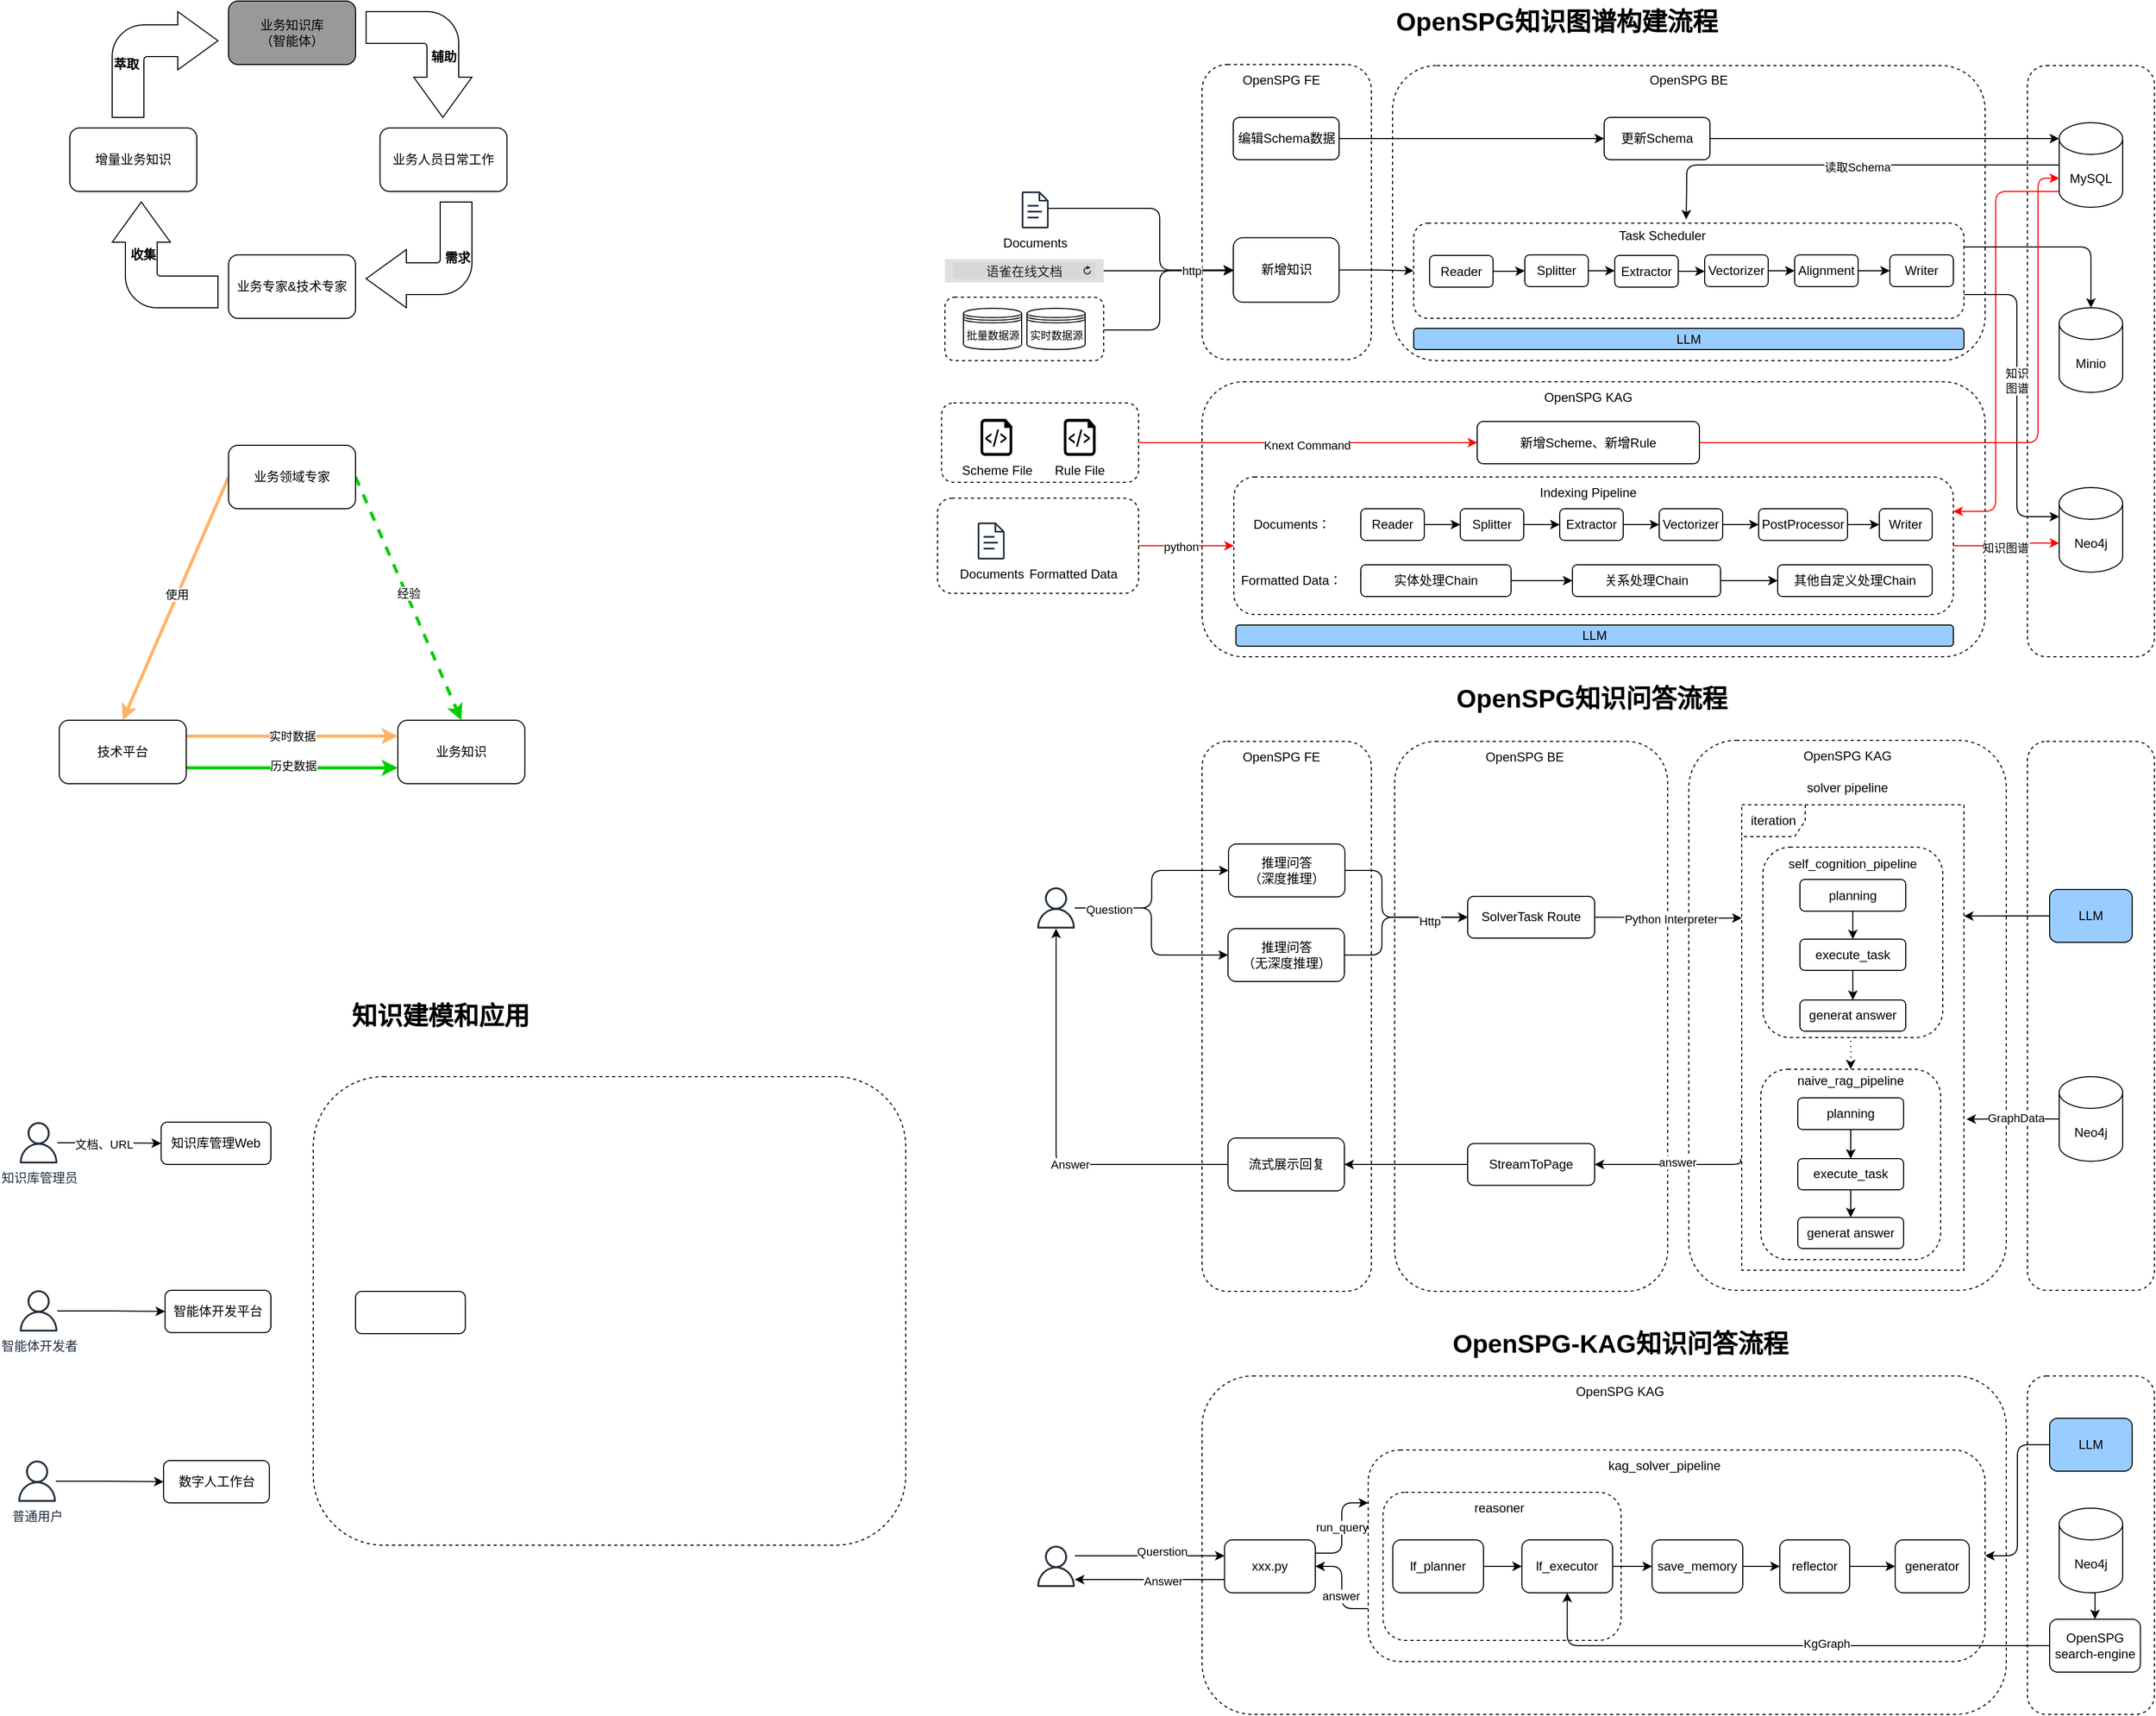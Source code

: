<mxfile version="26.2.15">
  <diagram name="第 1 页" id="yYkdZg6wuNuUhG_Zvvtf">
    <mxGraphModel dx="1426" dy="743" grid="1" gridSize="10" guides="1" tooltips="1" connect="1" arrows="1" fold="1" page="1" pageScale="1" pageWidth="3300" pageHeight="4681" math="0" shadow="0">
      <root>
        <mxCell id="0" />
        <mxCell id="1" parent="0" />
        <mxCell id="EqnmrQHS3Cuvg51kW6q9-6" value="" style="rounded=1;whiteSpace=wrap;html=1;dashed=1;" vertex="1" parent="1">
          <mxGeometry x="1980" y="760" width="120" height="519" as="geometry" />
        </mxCell>
        <mxCell id="EqnmrQHS3Cuvg51kW6q9-10" value="" style="rounded=1;whiteSpace=wrap;html=1;dashed=1;" vertex="1" parent="1">
          <mxGeometry x="1660" y="759" width="300" height="520" as="geometry" />
        </mxCell>
        <mxCell id="EqnmrQHS3Cuvg51kW6q9-62" style="edgeStyle=orthogonalEdgeStyle;rounded=0;orthogonalLoop=1;jettySize=auto;html=1;exitX=0.5;exitY=1;exitDx=0;exitDy=0;entryX=0.5;entryY=0;entryDx=0;entryDy=0;dashed=1;dashPattern=1 4;" edge="1" parent="1" source="EqnmrQHS3Cuvg51kW6q9-46" target="EqnmrQHS3Cuvg51kW6q9-55">
          <mxGeometry relative="1" as="geometry" />
        </mxCell>
        <mxCell id="EqnmrQHS3Cuvg51kW6q9-46" value="" style="rounded=1;whiteSpace=wrap;html=1;dashed=1;" vertex="1" parent="1">
          <mxGeometry x="1730" y="860" width="170" height="180" as="geometry" />
        </mxCell>
        <mxCell id="W9ZRotF47JclheKv-bLR-13" value="" style="rounded=1;whiteSpace=wrap;html=1;dashed=1;" parent="1" vertex="1">
          <mxGeometry x="1200" y="420" width="740" height="260" as="geometry" />
        </mxCell>
        <mxCell id="W9ZRotF47JclheKv-bLR-110" style="edgeStyle=orthogonalEdgeStyle;rounded=0;orthogonalLoop=1;jettySize=auto;html=1;exitX=1;exitY=0.5;exitDx=0;exitDy=0;entryX=0;entryY=0.5;entryDx=0;entryDy=0;strokeColor=#FF0000;" parent="1" source="W9ZRotF47JclheKv-bLR-104" target="W9ZRotF47JclheKv-bLR-106" edge="1">
          <mxGeometry relative="1" as="geometry" />
        </mxCell>
        <mxCell id="W9ZRotF47JclheKv-bLR-111" value="Knext Command" style="edgeLabel;html=1;align=center;verticalAlign=middle;resizable=0;points=[];" parent="W9ZRotF47JclheKv-bLR-110" vertex="1" connectable="0">
          <mxGeometry x="-0.006" y="-1" relative="1" as="geometry">
            <mxPoint y="1" as="offset" />
          </mxGeometry>
        </mxCell>
        <mxCell id="W9ZRotF47JclheKv-bLR-104" value="" style="rounded=1;whiteSpace=wrap;html=1;dashed=1;" parent="1" vertex="1">
          <mxGeometry x="953.79" y="440" width="186.21" height="75" as="geometry" />
        </mxCell>
        <mxCell id="W9ZRotF47JclheKv-bLR-133" style="edgeStyle=orthogonalEdgeStyle;rounded=0;orthogonalLoop=1;jettySize=auto;html=1;exitX=1;exitY=0.5;exitDx=0;exitDy=0;entryX=0;entryY=0.5;entryDx=0;entryDy=0;strokeColor=#FF0000;" parent="1" source="W9ZRotF47JclheKv-bLR-103" target="W9ZRotF47JclheKv-bLR-85" edge="1">
          <mxGeometry relative="1" as="geometry" />
        </mxCell>
        <mxCell id="W9ZRotF47JclheKv-bLR-141" value="python" style="edgeLabel;html=1;align=center;verticalAlign=middle;resizable=0;points=[];" parent="W9ZRotF47JclheKv-bLR-133" vertex="1" connectable="0">
          <mxGeometry x="-0.111" y="-1" relative="1" as="geometry">
            <mxPoint as="offset" />
          </mxGeometry>
        </mxCell>
        <mxCell id="W9ZRotF47JclheKv-bLR-103" value="" style="rounded=1;whiteSpace=wrap;html=1;dashed=1;" parent="1" vertex="1">
          <mxGeometry x="950" y="530" width="190" height="90" as="geometry" />
        </mxCell>
        <mxCell id="W9ZRotF47JclheKv-bLR-11" value="" style="rounded=1;whiteSpace=wrap;html=1;dashed=1;" parent="1" vertex="1">
          <mxGeometry x="1200" y="120" width="160" height="279" as="geometry" />
        </mxCell>
        <mxCell id="W9ZRotF47JclheKv-bLR-55" style="edgeStyle=orthogonalEdgeStyle;rounded=1;orthogonalLoop=1;jettySize=auto;html=1;curved=0;" parent="1" source="W9ZRotF47JclheKv-bLR-54" target="W9ZRotF47JclheKv-bLR-46" edge="1">
          <mxGeometry relative="1" as="geometry">
            <Array as="points">
              <mxPoint x="1160" y="371" />
              <mxPoint x="1160" y="315" />
            </Array>
          </mxGeometry>
        </mxCell>
        <mxCell id="W9ZRotF47JclheKv-bLR-54" value="" style="rounded=1;whiteSpace=wrap;html=1;dashed=1;" parent="1" vertex="1">
          <mxGeometry x="957" y="340" width="150" height="60" as="geometry" />
        </mxCell>
        <mxCell id="W9ZRotF47JclheKv-bLR-38" value="" style="rounded=1;whiteSpace=wrap;html=1;dashed=1;" parent="1" vertex="1">
          <mxGeometry x="1980" y="121" width="120" height="559" as="geometry" />
        </mxCell>
        <mxCell id="W9ZRotF47JclheKv-bLR-8" value="" style="rounded=1;whiteSpace=wrap;html=1;dashed=1;" parent="1" vertex="1">
          <mxGeometry x="1380" y="121" width="560" height="279" as="geometry" />
        </mxCell>
        <mxCell id="sVAgTZllFxHXXEI3geGE-21" value="" style="html=1;shadow=0;dashed=0;align=center;verticalAlign=middle;shape=mxgraph.arrows2.bendArrow;dy=15;dx=38;notch=0;arrowHead=55;rounded=1;rotation=-180;" parent="1" vertex="1">
          <mxGeometry x="410" y="250" width="100" height="100" as="geometry" />
        </mxCell>
        <mxCell id="sVAgTZllFxHXXEI3geGE-20" value="" style="html=1;shadow=0;dashed=0;align=center;verticalAlign=middle;shape=mxgraph.arrows2.bendArrow;dy=15;dx=38;notch=0;arrowHead=55;rounded=1;rotation=90;" parent="1" vertex="1">
          <mxGeometry x="410" y="70" width="100" height="100" as="geometry" />
        </mxCell>
        <mxCell id="-YbURKZivewxaCFzF05h-7" style="rounded=0;orthogonalLoop=1;jettySize=auto;html=1;exitX=1;exitY=0.5;exitDx=0;exitDy=0;entryX=0.5;entryY=0;entryDx=0;entryDy=0;strokeColor=#00CC00;strokeWidth=3;dashed=1;" parent="1" source="-YbURKZivewxaCFzF05h-1" target="-YbURKZivewxaCFzF05h-2" edge="1">
          <mxGeometry relative="1" as="geometry" />
        </mxCell>
        <mxCell id="-YbURKZivewxaCFzF05h-8" value="经验" style="edgeLabel;html=1;align=center;verticalAlign=middle;resizable=0;points=[];" parent="-YbURKZivewxaCFzF05h-7" vertex="1" connectable="0">
          <mxGeometry x="-0.038" y="2" relative="1" as="geometry">
            <mxPoint as="offset" />
          </mxGeometry>
        </mxCell>
        <mxCell id="-YbURKZivewxaCFzF05h-15" style="rounded=0;orthogonalLoop=1;jettySize=auto;html=1;exitX=0;exitY=0.5;exitDx=0;exitDy=0;entryX=0.5;entryY=0;entryDx=0;entryDy=0;strokeColor=#FFB366;strokeWidth=3;" parent="1" source="-YbURKZivewxaCFzF05h-1" target="-YbURKZivewxaCFzF05h-3" edge="1">
          <mxGeometry relative="1" as="geometry" />
        </mxCell>
        <mxCell id="-YbURKZivewxaCFzF05h-16" value="使用" style="edgeLabel;html=1;align=center;verticalAlign=middle;resizable=0;points=[];" parent="-YbURKZivewxaCFzF05h-15" vertex="1" connectable="0">
          <mxGeometry x="-0.032" y="-1" relative="1" as="geometry">
            <mxPoint as="offset" />
          </mxGeometry>
        </mxCell>
        <mxCell id="-YbURKZivewxaCFzF05h-1" value="业务领域专家" style="rounded=1;whiteSpace=wrap;html=1;" parent="1" vertex="1">
          <mxGeometry x="280" y="480" width="120" height="60" as="geometry" />
        </mxCell>
        <mxCell id="-YbURKZivewxaCFzF05h-2" value="业务知识" style="rounded=1;whiteSpace=wrap;html=1;" parent="1" vertex="1">
          <mxGeometry x="440" y="740" width="120" height="60" as="geometry" />
        </mxCell>
        <mxCell id="-YbURKZivewxaCFzF05h-5" style="edgeStyle=orthogonalEdgeStyle;rounded=0;orthogonalLoop=1;jettySize=auto;html=1;exitX=1;exitY=0.75;exitDx=0;exitDy=0;strokeColor=#00CC00;strokeWidth=3;entryX=0;entryY=0.75;entryDx=0;entryDy=0;" parent="1" source="-YbURKZivewxaCFzF05h-3" target="-YbURKZivewxaCFzF05h-2" edge="1">
          <mxGeometry relative="1" as="geometry" />
        </mxCell>
        <mxCell id="-YbURKZivewxaCFzF05h-6" value="历史数据" style="edgeLabel;html=1;align=center;verticalAlign=middle;resizable=0;points=[];" parent="-YbURKZivewxaCFzF05h-5" vertex="1" connectable="0">
          <mxGeometry x="0.003" y="2" relative="1" as="geometry">
            <mxPoint as="offset" />
          </mxGeometry>
        </mxCell>
        <mxCell id="-YbURKZivewxaCFzF05h-13" style="edgeStyle=orthogonalEdgeStyle;rounded=0;orthogonalLoop=1;jettySize=auto;html=1;exitX=1;exitY=0.25;exitDx=0;exitDy=0;entryX=0;entryY=0.25;entryDx=0;entryDy=0;strokeColor=#FFB366;strokeWidth=3;" parent="1" source="-YbURKZivewxaCFzF05h-3" target="-YbURKZivewxaCFzF05h-2" edge="1">
          <mxGeometry relative="1" as="geometry" />
        </mxCell>
        <mxCell id="-YbURKZivewxaCFzF05h-14" value="实时数据" style="edgeLabel;html=1;align=center;verticalAlign=middle;resizable=0;points=[];" parent="-YbURKZivewxaCFzF05h-13" vertex="1" connectable="0">
          <mxGeometry x="-0.004" relative="1" as="geometry">
            <mxPoint as="offset" />
          </mxGeometry>
        </mxCell>
        <mxCell id="-YbURKZivewxaCFzF05h-3" value="技术平台" style="rounded=1;whiteSpace=wrap;html=1;" parent="1" vertex="1">
          <mxGeometry x="120" y="740" width="120" height="60" as="geometry" />
        </mxCell>
        <mxCell id="sVAgTZllFxHXXEI3geGE-1" value="业务知识库&lt;div&gt;（智能体）&lt;/div&gt;" style="rounded=1;whiteSpace=wrap;html=1;fillColor=#999999;" parent="1" vertex="1">
          <mxGeometry x="280" y="60" width="120" height="60" as="geometry" />
        </mxCell>
        <mxCell id="sVAgTZllFxHXXEI3geGE-2" value="业务人员日常工作" style="rounded=1;whiteSpace=wrap;html=1;" parent="1" vertex="1">
          <mxGeometry x="423.13" y="180" width="120" height="60" as="geometry" />
        </mxCell>
        <mxCell id="sVAgTZllFxHXXEI3geGE-6" value="辅助" style="text;align=center;fontStyle=1;verticalAlign=middle;spacingLeft=3;spacingRight=3;strokeColor=none;rotatable=0;points=[[0,0.5],[1,0.5]];portConstraint=eastwest;html=1;" parent="1" vertex="1">
          <mxGeometry x="450" y="100" width="66.25" height="26" as="geometry" />
        </mxCell>
        <mxCell id="sVAgTZllFxHXXEI3geGE-7" value="业务专家&amp;amp;技术专家" style="rounded=1;whiteSpace=wrap;html=1;" parent="1" vertex="1">
          <mxGeometry x="280" y="300" width="120" height="60" as="geometry" />
        </mxCell>
        <mxCell id="sVAgTZllFxHXXEI3geGE-17" value="需求" style="text;align=center;fontStyle=1;verticalAlign=middle;spacingLeft=3;spacingRight=3;strokeColor=none;rotatable=0;points=[[0,0.5],[1,0.5]];portConstraint=eastwest;html=1;" parent="1" vertex="1">
          <mxGeometry x="461.87" y="290" width="68.13" height="26" as="geometry" />
        </mxCell>
        <mxCell id="sVAgTZllFxHXXEI3geGE-18" value="增量业务知识" style="rounded=1;whiteSpace=wrap;html=1;" parent="1" vertex="1">
          <mxGeometry x="130" y="180" width="120" height="60" as="geometry" />
        </mxCell>
        <mxCell id="sVAgTZllFxHXXEI3geGE-22" value="" style="html=1;shadow=0;dashed=0;align=center;verticalAlign=middle;shape=mxgraph.arrows2.bendArrow;dy=15;dx=38;notch=0;arrowHead=55;rounded=1;rotation=-90;" parent="1" vertex="1">
          <mxGeometry x="170" y="250" width="100" height="100" as="geometry" />
        </mxCell>
        <mxCell id="sVAgTZllFxHXXEI3geGE-23" value="收集" style="text;align=center;fontStyle=1;verticalAlign=middle;spacingLeft=3;spacingRight=3;strokeColor=none;rotatable=0;points=[[0,0.5],[1,0.5]];portConstraint=eastwest;html=1;" parent="1" vertex="1">
          <mxGeometry x="170" y="287" width="58.13" height="26" as="geometry" />
        </mxCell>
        <mxCell id="sVAgTZllFxHXXEI3geGE-24" value="" style="html=1;shadow=0;dashed=0;align=center;verticalAlign=middle;shape=mxgraph.arrows2.bendArrow;dy=15;dx=38;notch=0;arrowHead=55;rounded=1;rotation=0;" parent="1" vertex="1">
          <mxGeometry x="170" y="70" width="100" height="100" as="geometry" />
        </mxCell>
        <mxCell id="sVAgTZllFxHXXEI3geGE-25" value="萃取" style="text;align=center;fontStyle=1;verticalAlign=middle;spacingLeft=3;spacingRight=3;strokeColor=none;rotatable=0;points=[[0,0.5],[1,0.5]];portConstraint=eastwest;html=1;" parent="1" vertex="1">
          <mxGeometry x="150" y="107" width="66.25" height="26" as="geometry" />
        </mxCell>
        <mxCell id="W9ZRotF47JclheKv-bLR-9" value="OpenSPG BE" style="text;html=1;align=center;verticalAlign=middle;whiteSpace=wrap;rounded=0;" parent="1" vertex="1">
          <mxGeometry x="1615" y="120" width="90" height="30" as="geometry" />
        </mxCell>
        <mxCell id="W9ZRotF47JclheKv-bLR-12" value="OpenSPG FE" style="text;html=1;align=center;verticalAlign=middle;whiteSpace=wrap;rounded=0;" parent="1" vertex="1">
          <mxGeometry x="1229.5" y="120" width="90" height="30" as="geometry" />
        </mxCell>
        <mxCell id="W9ZRotF47JclheKv-bLR-14" value="OpenSPG KAG" style="text;html=1;align=center;verticalAlign=middle;whiteSpace=wrap;rounded=0;" parent="1" vertex="1">
          <mxGeometry x="1520" y="420" width="90" height="30" as="geometry" />
        </mxCell>
        <mxCell id="W9ZRotF47JclheKv-bLR-45" style="edgeStyle=orthogonalEdgeStyle;rounded=1;orthogonalLoop=1;jettySize=auto;html=1;entryX=0;entryY=0.5;entryDx=0;entryDy=0;curved=0;" parent="1" source="W9ZRotF47JclheKv-bLR-18" target="W9ZRotF47JclheKv-bLR-46" edge="1">
          <mxGeometry relative="1" as="geometry">
            <mxPoint x="1173.5" y="273" as="targetPoint" />
            <Array as="points">
              <mxPoint x="1160" y="256" />
              <mxPoint x="1160" y="314" />
            </Array>
          </mxGeometry>
        </mxCell>
        <mxCell id="W9ZRotF47JclheKv-bLR-18" value="&lt;span style=&quot;color: rgb(0, 0, 0); text-wrap-mode: wrap;&quot;&gt;Documents&lt;/span&gt;" style="sketch=0;outlineConnect=0;fontColor=#232F3E;gradientColor=none;fillColor=#232F3D;strokeColor=none;dashed=0;verticalLabelPosition=bottom;verticalAlign=top;align=center;html=1;fontSize=12;fontStyle=0;aspect=fixed;pointerEvents=1;shape=mxgraph.aws4.document;" parent="1" vertex="1">
          <mxGeometry x="1029.5" y="240" width="25.58" height="35" as="geometry" />
        </mxCell>
        <mxCell id="W9ZRotF47JclheKv-bLR-76" style="edgeStyle=orthogonalEdgeStyle;rounded=1;orthogonalLoop=1;jettySize=auto;html=1;exitX=0;exitY=0.5;exitDx=0;exitDy=0;exitPerimeter=0;entryX=0.75;entryY=0;entryDx=0;entryDy=0;curved=0;" parent="1" source="W9ZRotF47JclheKv-bLR-30" target="W9ZRotF47JclheKv-bLR-58" edge="1">
          <mxGeometry relative="1" as="geometry">
            <Array as="points">
              <mxPoint x="1658" y="215" />
              <mxPoint x="1658" y="233" />
            </Array>
          </mxGeometry>
        </mxCell>
        <mxCell id="W9ZRotF47JclheKv-bLR-77" value="读取Schema" style="edgeLabel;html=1;align=center;verticalAlign=middle;resizable=0;points=[];" parent="W9ZRotF47JclheKv-bLR-76" vertex="1" connectable="0">
          <mxGeometry x="-0.055" y="2" relative="1" as="geometry">
            <mxPoint as="offset" />
          </mxGeometry>
        </mxCell>
        <mxCell id="Y2xWvQUmhy8zB1OBUH8H-1" style="edgeStyle=orthogonalEdgeStyle;rounded=1;orthogonalLoop=1;jettySize=auto;html=1;exitX=0;exitY=1;exitDx=0;exitDy=-15;exitPerimeter=0;entryX=1;entryY=0.25;entryDx=0;entryDy=0;curved=0;strokeColor=#FF0000;" parent="1" source="W9ZRotF47JclheKv-bLR-30" target="W9ZRotF47JclheKv-bLR-85" edge="1">
          <mxGeometry relative="1" as="geometry">
            <Array as="points">
              <mxPoint x="1950" y="240" />
              <mxPoint x="1950" y="543" />
            </Array>
          </mxGeometry>
        </mxCell>
        <mxCell id="W9ZRotF47JclheKv-bLR-30" value="MySQL" style="shape=cylinder3;whiteSpace=wrap;html=1;boundedLbl=1;backgroundOutline=1;size=15;" parent="1" vertex="1">
          <mxGeometry x="2010" y="175" width="60" height="80" as="geometry" />
        </mxCell>
        <mxCell id="W9ZRotF47JclheKv-bLR-31" value="更新Schema" style="rounded=1;whiteSpace=wrap;html=1;" parent="1" vertex="1">
          <mxGeometry x="1580" y="170" width="100" height="40" as="geometry" />
        </mxCell>
        <mxCell id="W9ZRotF47JclheKv-bLR-43" style="edgeStyle=orthogonalEdgeStyle;rounded=0;orthogonalLoop=1;jettySize=auto;html=1;" parent="1" source="W9ZRotF47JclheKv-bLR-37" target="W9ZRotF47JclheKv-bLR-31" edge="1">
          <mxGeometry relative="1" as="geometry" />
        </mxCell>
        <mxCell id="W9ZRotF47JclheKv-bLR-37" value="编辑Schema数据" style="rounded=1;whiteSpace=wrap;html=1;" parent="1" vertex="1">
          <mxGeometry x="1229.5" y="170" width="100" height="40" as="geometry" />
        </mxCell>
        <mxCell id="W9ZRotF47JclheKv-bLR-40" value="Minio" style="shape=cylinder3;whiteSpace=wrap;html=1;boundedLbl=1;backgroundOutline=1;size=15;" parent="1" vertex="1">
          <mxGeometry x="2010" y="350" width="60" height="80" as="geometry" />
        </mxCell>
        <mxCell id="W9ZRotF47JclheKv-bLR-41" value="Neo4j" style="shape=cylinder3;whiteSpace=wrap;html=1;boundedLbl=1;backgroundOutline=1;size=15;" parent="1" vertex="1">
          <mxGeometry x="2010" y="520" width="60" height="80" as="geometry" />
        </mxCell>
        <mxCell id="W9ZRotF47JclheKv-bLR-65" style="edgeStyle=orthogonalEdgeStyle;rounded=0;orthogonalLoop=1;jettySize=auto;html=1;exitX=1;exitY=0.5;exitDx=0;exitDy=0;entryX=0;entryY=0.5;entryDx=0;entryDy=0;" parent="1" source="W9ZRotF47JclheKv-bLR-46" target="W9ZRotF47JclheKv-bLR-56" edge="1">
          <mxGeometry relative="1" as="geometry" />
        </mxCell>
        <mxCell id="W9ZRotF47JclheKv-bLR-46" value="新增知识" style="rounded=1;whiteSpace=wrap;html=1;" parent="1" vertex="1">
          <mxGeometry x="1229.5" y="283.75" width="100" height="61" as="geometry" />
        </mxCell>
        <mxCell id="W9ZRotF47JclheKv-bLR-49" style="edgeStyle=orthogonalEdgeStyle;rounded=1;orthogonalLoop=1;jettySize=auto;html=1;curved=0;" parent="1" source="W9ZRotF47JclheKv-bLR-48" target="W9ZRotF47JclheKv-bLR-46" edge="1">
          <mxGeometry relative="1" as="geometry" />
        </mxCell>
        <mxCell id="W9ZRotF47JclheKv-bLR-142" value="http" style="edgeLabel;html=1;align=center;verticalAlign=middle;resizable=0;points=[];" parent="W9ZRotF47JclheKv-bLR-49" vertex="1" connectable="0">
          <mxGeometry x="0.359" relative="1" as="geometry">
            <mxPoint as="offset" />
          </mxGeometry>
        </mxCell>
        <mxCell id="W9ZRotF47JclheKv-bLR-48" value="&lt;font style=&quot;font-size: 12px;&quot;&gt;语雀在线文档&lt;/font&gt;" style="html=1;strokeWidth=1;shadow=0;dashed=0;shape=mxgraph.ios7ui.url;fillColor=#e0e0e0;strokeColor=#c0c0c0;buttonText=;strokeColor2=#222222;fontColor=#222222;fontSize=8;spacingTop=2;align=center;whiteSpace=wrap;" parent="1" vertex="1">
          <mxGeometry x="957" y="304" width="150" height="22" as="geometry" />
        </mxCell>
        <mxCell id="W9ZRotF47JclheKv-bLR-50" value="&lt;font style=&quot;font-size: 10px;&quot;&gt;批量数据源&lt;/font&gt;" style="shape=datastore;whiteSpace=wrap;html=1;" parent="1" vertex="1">
          <mxGeometry x="974.5" y="350.5" width="55" height="39" as="geometry" />
        </mxCell>
        <mxCell id="W9ZRotF47JclheKv-bLR-51" value="&lt;font style=&quot;font-size: 10px;&quot;&gt;实时数据源&lt;/font&gt;" style="shape=datastore;whiteSpace=wrap;html=1;" parent="1" vertex="1">
          <mxGeometry x="1034.5" y="350.5" width="55" height="39" as="geometry" />
        </mxCell>
        <mxCell id="W9ZRotF47JclheKv-bLR-56" value="" style="rounded=1;whiteSpace=wrap;html=1;dashed=1;" parent="1" vertex="1">
          <mxGeometry x="1400" y="270" width="520" height="90" as="geometry" />
        </mxCell>
        <mxCell id="W9ZRotF47JclheKv-bLR-61" style="edgeStyle=orthogonalEdgeStyle;rounded=0;orthogonalLoop=1;jettySize=auto;html=1;entryX=0;entryY=0.5;entryDx=0;entryDy=0;" parent="1" source="W9ZRotF47JclheKv-bLR-57" target="W9ZRotF47JclheKv-bLR-60" edge="1">
          <mxGeometry relative="1" as="geometry" />
        </mxCell>
        <mxCell id="W9ZRotF47JclheKv-bLR-57" value="Reader" style="rounded=1;whiteSpace=wrap;html=1;" parent="1" vertex="1">
          <mxGeometry x="1415" y="300.5" width="60" height="30" as="geometry" />
        </mxCell>
        <mxCell id="W9ZRotF47JclheKv-bLR-58" value="Task Scheduler" style="text;html=1;align=center;verticalAlign=middle;whiteSpace=wrap;rounded=0;" parent="1" vertex="1">
          <mxGeometry x="1590" y="266.5" width="90" height="30" as="geometry" />
        </mxCell>
        <mxCell id="W9ZRotF47JclheKv-bLR-63" style="edgeStyle=orthogonalEdgeStyle;rounded=0;orthogonalLoop=1;jettySize=auto;html=1;exitX=1;exitY=0.5;exitDx=0;exitDy=0;entryX=0;entryY=0.5;entryDx=0;entryDy=0;" parent="1" source="W9ZRotF47JclheKv-bLR-60" target="W9ZRotF47JclheKv-bLR-62" edge="1">
          <mxGeometry relative="1" as="geometry" />
        </mxCell>
        <mxCell id="W9ZRotF47JclheKv-bLR-60" value="Splitter" style="rounded=1;whiteSpace=wrap;html=1;" parent="1" vertex="1">
          <mxGeometry x="1505" y="300" width="60" height="30" as="geometry" />
        </mxCell>
        <mxCell id="W9ZRotF47JclheKv-bLR-66" style="edgeStyle=orthogonalEdgeStyle;rounded=0;orthogonalLoop=1;jettySize=auto;html=1;exitX=1;exitY=0.5;exitDx=0;exitDy=0;entryX=0;entryY=0.5;entryDx=0;entryDy=0;" parent="1" source="W9ZRotF47JclheKv-bLR-62" target="W9ZRotF47JclheKv-bLR-64" edge="1">
          <mxGeometry relative="1" as="geometry" />
        </mxCell>
        <mxCell id="W9ZRotF47JclheKv-bLR-62" value="Extractor" style="rounded=1;whiteSpace=wrap;html=1;" parent="1" vertex="1">
          <mxGeometry x="1590" y="300.5" width="60" height="30" as="geometry" />
        </mxCell>
        <mxCell id="W9ZRotF47JclheKv-bLR-68" style="edgeStyle=orthogonalEdgeStyle;rounded=0;orthogonalLoop=1;jettySize=auto;html=1;exitX=1;exitY=0.5;exitDx=0;exitDy=0;entryX=0;entryY=0.5;entryDx=0;entryDy=0;" parent="1" source="W9ZRotF47JclheKv-bLR-64" target="W9ZRotF47JclheKv-bLR-67" edge="1">
          <mxGeometry relative="1" as="geometry" />
        </mxCell>
        <mxCell id="W9ZRotF47JclheKv-bLR-64" value="Vectorizer" style="rounded=1;whiteSpace=wrap;html=1;" parent="1" vertex="1">
          <mxGeometry x="1675" y="300" width="60" height="30" as="geometry" />
        </mxCell>
        <mxCell id="W9ZRotF47JclheKv-bLR-72" style="edgeStyle=orthogonalEdgeStyle;rounded=0;orthogonalLoop=1;jettySize=auto;html=1;exitX=1;exitY=0.5;exitDx=0;exitDy=0;entryX=0;entryY=0.5;entryDx=0;entryDy=0;" parent="1" source="W9ZRotF47JclheKv-bLR-67" target="W9ZRotF47JclheKv-bLR-69" edge="1">
          <mxGeometry relative="1" as="geometry" />
        </mxCell>
        <mxCell id="W9ZRotF47JclheKv-bLR-67" value="Alignment" style="rounded=1;whiteSpace=wrap;html=1;" parent="1" vertex="1">
          <mxGeometry x="1760" y="300" width="60" height="30" as="geometry" />
        </mxCell>
        <mxCell id="W9ZRotF47JclheKv-bLR-69" value="Writer" style="rounded=1;whiteSpace=wrap;html=1;" parent="1" vertex="1">
          <mxGeometry x="1850" y="300" width="60" height="30" as="geometry" />
        </mxCell>
        <mxCell id="W9ZRotF47JclheKv-bLR-73" style="edgeStyle=orthogonalEdgeStyle;rounded=1;orthogonalLoop=1;jettySize=auto;html=1;exitX=1;exitY=0.75;exitDx=0;exitDy=0;entryX=0;entryY=0;entryDx=0;entryDy=27.5;entryPerimeter=0;curved=0;" parent="1" source="W9ZRotF47JclheKv-bLR-56" target="W9ZRotF47JclheKv-bLR-41" edge="1">
          <mxGeometry relative="1" as="geometry">
            <Array as="points">
              <mxPoint x="1970" y="338" />
              <mxPoint x="1970" y="548" />
            </Array>
          </mxGeometry>
        </mxCell>
        <mxCell id="W9ZRotF47JclheKv-bLR-144" value="知识&lt;div&gt;图谱&lt;/div&gt;" style="edgeLabel;html=1;align=center;verticalAlign=middle;resizable=0;points=[];" parent="W9ZRotF47JclheKv-bLR-73" vertex="1" connectable="0">
          <mxGeometry x="-0.125" relative="1" as="geometry">
            <mxPoint as="offset" />
          </mxGeometry>
        </mxCell>
        <mxCell id="W9ZRotF47JclheKv-bLR-75" style="edgeStyle=orthogonalEdgeStyle;rounded=1;orthogonalLoop=1;jettySize=auto;html=1;exitX=1;exitY=0.25;exitDx=0;exitDy=0;entryX=0.5;entryY=0;entryDx=0;entryDy=0;entryPerimeter=0;curved=0;" parent="1" source="W9ZRotF47JclheKv-bLR-56" target="W9ZRotF47JclheKv-bLR-40" edge="1">
          <mxGeometry relative="1" as="geometry" />
        </mxCell>
        <mxCell id="W9ZRotF47JclheKv-bLR-79" style="edgeStyle=orthogonalEdgeStyle;rounded=0;orthogonalLoop=1;jettySize=auto;html=1;exitX=1;exitY=0.5;exitDx=0;exitDy=0;entryX=0;entryY=0;entryDx=0;entryDy=15;entryPerimeter=0;" parent="1" source="W9ZRotF47JclheKv-bLR-31" target="W9ZRotF47JclheKv-bLR-30" edge="1">
          <mxGeometry relative="1" as="geometry" />
        </mxCell>
        <mxCell id="W9ZRotF47JclheKv-bLR-80" value="&lt;span style=&quot;color: rgb(0, 0, 0); text-wrap-mode: wrap;&quot;&gt;Documents&lt;/span&gt;" style="sketch=0;outlineConnect=0;fontColor=#232F3E;gradientColor=none;fillColor=#232F3D;strokeColor=none;dashed=0;verticalLabelPosition=bottom;verticalAlign=top;align=center;html=1;fontSize=12;fontStyle=0;aspect=fixed;pointerEvents=1;shape=mxgraph.aws4.document;" parent="1" vertex="1">
          <mxGeometry x="987.9" y="553" width="25.58" height="35" as="geometry" />
        </mxCell>
        <mxCell id="W9ZRotF47JclheKv-bLR-84" value="Scheme File" style="verticalLabelPosition=bottom;html=1;verticalAlign=top;align=center;strokeColor=none;fillColor=#000000;shape=mxgraph.azure.script_file;pointerEvents=1;gradientColor=light-dark(#000000, #ffffff);" parent="1" vertex="1">
          <mxGeometry x="990.64" y="455" width="30" height="35" as="geometry" />
        </mxCell>
        <mxCell id="W9ZRotF47JclheKv-bLR-85" value="" style="rounded=1;whiteSpace=wrap;html=1;dashed=1;" parent="1" vertex="1">
          <mxGeometry x="1230" y="510" width="680" height="130" as="geometry" />
        </mxCell>
        <mxCell id="W9ZRotF47JclheKv-bLR-86" value="Indexing Pipeline" style="text;html=1;align=center;verticalAlign=middle;whiteSpace=wrap;rounded=0;" parent="1" vertex="1">
          <mxGeometry x="1510" y="510" width="110" height="30" as="geometry" />
        </mxCell>
        <mxCell id="W9ZRotF47JclheKv-bLR-87" value="Rule File" style="verticalLabelPosition=bottom;html=1;verticalAlign=top;align=center;strokeColor=none;fillColor=#000000;shape=mxgraph.azure.script_file;pointerEvents=1;gradientColor=light-dark(#000000, #ffffff);" parent="1" vertex="1">
          <mxGeometry x="1069.35" y="455" width="30" height="35" as="geometry" />
        </mxCell>
        <mxCell id="W9ZRotF47JclheKv-bLR-102" value="Formatted Data" style="shape=image;html=1;verticalAlign=top;verticalLabelPosition=bottom;labelBackgroundColor=#ffffff;imageAspect=0;aspect=fixed;image=https://cdn0.iconfinder.com/data/icons/phosphor-fill-vol-3/256/microsoft-excel-logo-fill-128.png" parent="1" vertex="1">
          <mxGeometry x="1058.69" y="550" width="38" height="38" as="geometry" />
        </mxCell>
        <mxCell id="W9ZRotF47JclheKv-bLR-106" value="新增Scheme、新增Rule" style="rounded=1;whiteSpace=wrap;html=1;" parent="1" vertex="1">
          <mxGeometry x="1460" y="457.5" width="210" height="40" as="geometry" />
        </mxCell>
        <mxCell id="W9ZRotF47JclheKv-bLR-112" style="edgeStyle=orthogonalEdgeStyle;rounded=1;orthogonalLoop=1;jettySize=auto;html=1;exitX=1;exitY=0.5;exitDx=0;exitDy=0;entryX=0;entryY=0;entryDx=0;entryDy=52.5;entryPerimeter=0;curved=0;strokeColor=#FF0000;" parent="1" source="W9ZRotF47JclheKv-bLR-106" target="W9ZRotF47JclheKv-bLR-30" edge="1">
          <mxGeometry relative="1" as="geometry">
            <Array as="points">
              <mxPoint x="1990" y="478" />
              <mxPoint x="1990" y="228" />
            </Array>
          </mxGeometry>
        </mxCell>
        <mxCell id="W9ZRotF47JclheKv-bLR-121" style="edgeStyle=orthogonalEdgeStyle;rounded=0;orthogonalLoop=1;jettySize=auto;html=1;exitX=1;exitY=0.5;exitDx=0;exitDy=0;entryX=0;entryY=0.5;entryDx=0;entryDy=0;" parent="1" source="W9ZRotF47JclheKv-bLR-114" target="W9ZRotF47JclheKv-bLR-116" edge="1">
          <mxGeometry relative="1" as="geometry" />
        </mxCell>
        <mxCell id="W9ZRotF47JclheKv-bLR-114" value="Splitter" style="rounded=1;whiteSpace=wrap;html=1;" parent="1" vertex="1">
          <mxGeometry x="1444" y="540" width="60" height="30" as="geometry" />
        </mxCell>
        <mxCell id="W9ZRotF47JclheKv-bLR-120" style="edgeStyle=orthogonalEdgeStyle;rounded=0;orthogonalLoop=1;jettySize=auto;html=1;exitX=1;exitY=0.5;exitDx=0;exitDy=0;entryX=0;entryY=0.5;entryDx=0;entryDy=0;" parent="1" source="W9ZRotF47JclheKv-bLR-115" target="W9ZRotF47JclheKv-bLR-114" edge="1">
          <mxGeometry relative="1" as="geometry" />
        </mxCell>
        <mxCell id="W9ZRotF47JclheKv-bLR-115" value="Reader" style="rounded=1;whiteSpace=wrap;html=1;" parent="1" vertex="1">
          <mxGeometry x="1350" y="540" width="60" height="30" as="geometry" />
        </mxCell>
        <mxCell id="W9ZRotF47JclheKv-bLR-123" style="edgeStyle=orthogonalEdgeStyle;rounded=0;orthogonalLoop=1;jettySize=auto;html=1;exitX=1;exitY=0.5;exitDx=0;exitDy=0;entryX=0;entryY=0.5;entryDx=0;entryDy=0;" parent="1" source="W9ZRotF47JclheKv-bLR-116" target="W9ZRotF47JclheKv-bLR-119" edge="1">
          <mxGeometry relative="1" as="geometry" />
        </mxCell>
        <mxCell id="W9ZRotF47JclheKv-bLR-116" value="Extractor" style="rounded=1;whiteSpace=wrap;html=1;" parent="1" vertex="1">
          <mxGeometry x="1538" y="540" width="60" height="30" as="geometry" />
        </mxCell>
        <mxCell id="Y2xWvQUmhy8zB1OBUH8H-5" style="edgeStyle=orthogonalEdgeStyle;rounded=0;orthogonalLoop=1;jettySize=auto;html=1;exitX=1;exitY=0.5;exitDx=0;exitDy=0;" parent="1" source="W9ZRotF47JclheKv-bLR-118" target="Y2xWvQUmhy8zB1OBUH8H-4" edge="1">
          <mxGeometry relative="1" as="geometry" />
        </mxCell>
        <mxCell id="W9ZRotF47JclheKv-bLR-118" value="PostProcessor" style="rounded=1;whiteSpace=wrap;html=1;" parent="1" vertex="1">
          <mxGeometry x="1726" y="540" width="84" height="30" as="geometry" />
        </mxCell>
        <mxCell id="W9ZRotF47JclheKv-bLR-124" style="edgeStyle=orthogonalEdgeStyle;rounded=0;orthogonalLoop=1;jettySize=auto;html=1;exitX=1;exitY=0.5;exitDx=0;exitDy=0;entryX=0;entryY=0.5;entryDx=0;entryDy=0;" parent="1" source="W9ZRotF47JclheKv-bLR-119" target="W9ZRotF47JclheKv-bLR-118" edge="1">
          <mxGeometry relative="1" as="geometry" />
        </mxCell>
        <mxCell id="W9ZRotF47JclheKv-bLR-119" value="Vectorizer" style="rounded=1;whiteSpace=wrap;html=1;" parent="1" vertex="1">
          <mxGeometry x="1632" y="540" width="60" height="30" as="geometry" />
        </mxCell>
        <mxCell id="W9ZRotF47JclheKv-bLR-125" value="Documents：" style="text;html=1;align=center;verticalAlign=middle;whiteSpace=wrap;rounded=0;" parent="1" vertex="1">
          <mxGeometry x="1239.5" y="540" width="90" height="30" as="geometry" />
        </mxCell>
        <mxCell id="W9ZRotF47JclheKv-bLR-126" value="Formatted Data：" style="text;html=1;align=center;verticalAlign=middle;whiteSpace=wrap;rounded=0;" parent="1" vertex="1">
          <mxGeometry x="1234.25" y="593" width="100.5" height="30" as="geometry" />
        </mxCell>
        <mxCell id="W9ZRotF47JclheKv-bLR-140" style="edgeStyle=orthogonalEdgeStyle;rounded=0;orthogonalLoop=1;jettySize=auto;html=1;exitX=1;exitY=0.5;exitDx=0;exitDy=0;entryX=0;entryY=0.5;entryDx=0;entryDy=0;" parent="1" source="W9ZRotF47JclheKv-bLR-128" target="W9ZRotF47JclheKv-bLR-138" edge="1">
          <mxGeometry relative="1" as="geometry" />
        </mxCell>
        <mxCell id="W9ZRotF47JclheKv-bLR-128" value="实体处理Chain" style="rounded=1;whiteSpace=wrap;html=1;" parent="1" vertex="1">
          <mxGeometry x="1350" y="593" width="142" height="30" as="geometry" />
        </mxCell>
        <mxCell id="W9ZRotF47JclheKv-bLR-137" style="edgeStyle=orthogonalEdgeStyle;rounded=0;orthogonalLoop=1;jettySize=auto;html=1;exitX=1;exitY=0.5;exitDx=0;exitDy=0;entryX=0;entryY=0;entryDx=0;entryDy=52.5;entryPerimeter=0;strokeColor=#FF0000;" parent="1" source="W9ZRotF47JclheKv-bLR-85" target="W9ZRotF47JclheKv-bLR-41" edge="1">
          <mxGeometry relative="1" as="geometry" />
        </mxCell>
        <mxCell id="W9ZRotF47JclheKv-bLR-145" value="知识图谱" style="edgeLabel;html=1;align=center;verticalAlign=middle;resizable=0;points=[];" parent="W9ZRotF47JclheKv-bLR-137" vertex="1" connectable="0">
          <mxGeometry x="-0.04" y="-2" relative="1" as="geometry">
            <mxPoint as="offset" />
          </mxGeometry>
        </mxCell>
        <mxCell id="W9ZRotF47JclheKv-bLR-143" style="edgeStyle=orthogonalEdgeStyle;rounded=0;orthogonalLoop=1;jettySize=auto;html=1;exitX=1;exitY=0.5;exitDx=0;exitDy=0;entryX=0;entryY=0.5;entryDx=0;entryDy=0;" parent="1" source="W9ZRotF47JclheKv-bLR-138" target="W9ZRotF47JclheKv-bLR-139" edge="1">
          <mxGeometry relative="1" as="geometry" />
        </mxCell>
        <mxCell id="W9ZRotF47JclheKv-bLR-138" value="关系处理Chain" style="rounded=1;whiteSpace=wrap;html=1;" parent="1" vertex="1">
          <mxGeometry x="1550" y="593" width="140" height="30" as="geometry" />
        </mxCell>
        <mxCell id="W9ZRotF47JclheKv-bLR-139" value="其他自定义处理Chain" style="rounded=1;whiteSpace=wrap;html=1;" parent="1" vertex="1">
          <mxGeometry x="1744" y="593" width="146" height="30" as="geometry" />
        </mxCell>
        <mxCell id="W9ZRotF47JclheKv-bLR-146" value="OpenSPG知识图谱构建流程" style="text;strokeColor=none;fillColor=none;html=1;fontSize=24;fontStyle=1;verticalAlign=middle;align=center;" parent="1" vertex="1">
          <mxGeometry x="1375" y="60" width="320" height="40" as="geometry" />
        </mxCell>
        <mxCell id="Y2xWvQUmhy8zB1OBUH8H-4" value="Writer" style="rounded=1;whiteSpace=wrap;html=1;" parent="1" vertex="1">
          <mxGeometry x="1840" y="540" width="50" height="30" as="geometry" />
        </mxCell>
        <mxCell id="EqnmrQHS3Cuvg51kW6q9-1" value="OpenSPG知识问答流程" style="text;strokeColor=none;fillColor=none;html=1;fontSize=24;fontStyle=1;verticalAlign=middle;align=center;" vertex="1" parent="1">
          <mxGeometry x="1408" y="700" width="320" height="40" as="geometry" />
        </mxCell>
        <mxCell id="EqnmrQHS3Cuvg51kW6q9-2" value="" style="rounded=1;whiteSpace=wrap;html=1;dashed=1;" vertex="1" parent="1">
          <mxGeometry x="1200" y="760" width="160" height="520" as="geometry" />
        </mxCell>
        <mxCell id="EqnmrQHS3Cuvg51kW6q9-3" value="OpenSPG FE" style="text;html=1;align=center;verticalAlign=middle;whiteSpace=wrap;rounded=0;" vertex="1" parent="1">
          <mxGeometry x="1229.5" y="760" width="90" height="30" as="geometry" />
        </mxCell>
        <mxCell id="EqnmrQHS3Cuvg51kW6q9-4" value="" style="rounded=1;whiteSpace=wrap;html=1;dashed=1;" vertex="1" parent="1">
          <mxGeometry x="1382" y="760" width="258" height="520" as="geometry" />
        </mxCell>
        <mxCell id="EqnmrQHS3Cuvg51kW6q9-5" value="OpenSPG BE" style="text;html=1;align=center;verticalAlign=middle;whiteSpace=wrap;rounded=0;" vertex="1" parent="1">
          <mxGeometry x="1460" y="760" width="90" height="30" as="geometry" />
        </mxCell>
        <mxCell id="EqnmrQHS3Cuvg51kW6q9-8" value="Neo4j" style="shape=cylinder3;whiteSpace=wrap;html=1;boundedLbl=1;backgroundOutline=1;size=15;" vertex="1" parent="1">
          <mxGeometry x="2010" y="1077" width="60" height="80" as="geometry" />
        </mxCell>
        <mxCell id="EqnmrQHS3Cuvg51kW6q9-21" style="edgeStyle=orthogonalEdgeStyle;rounded=1;orthogonalLoop=1;jettySize=auto;html=1;entryX=0;entryY=0.5;entryDx=0;entryDy=0;strokeColor=default;curved=0;" edge="1" parent="1" source="EqnmrQHS3Cuvg51kW6q9-9" target="EqnmrQHS3Cuvg51kW6q9-19">
          <mxGeometry relative="1" as="geometry">
            <mxPoint x="1120" y="927" as="sourcePoint" />
          </mxGeometry>
        </mxCell>
        <mxCell id="EqnmrQHS3Cuvg51kW6q9-22" style="edgeStyle=orthogonalEdgeStyle;rounded=1;orthogonalLoop=1;jettySize=auto;html=1;entryX=0;entryY=0.5;entryDx=0;entryDy=0;curved=0;" edge="1" parent="1" source="EqnmrQHS3Cuvg51kW6q9-9" target="EqnmrQHS3Cuvg51kW6q9-20">
          <mxGeometry relative="1" as="geometry">
            <mxPoint x="1130" y="937" as="sourcePoint" />
          </mxGeometry>
        </mxCell>
        <mxCell id="EqnmrQHS3Cuvg51kW6q9-27" value="Question" style="edgeLabel;html=1;align=center;verticalAlign=middle;resizable=0;points=[];" vertex="1" connectable="0" parent="EqnmrQHS3Cuvg51kW6q9-22">
          <mxGeometry x="-0.658" relative="1" as="geometry">
            <mxPoint y="1" as="offset" />
          </mxGeometry>
        </mxCell>
        <mxCell id="EqnmrQHS3Cuvg51kW6q9-9" value="" style="sketch=0;outlineConnect=0;fontColor=#232F3E;gradientColor=none;fillColor=#232F3D;strokeColor=none;dashed=0;verticalLabelPosition=bottom;verticalAlign=top;align=center;html=1;fontSize=12;fontStyle=0;aspect=fixed;pointerEvents=1;shape=mxgraph.aws4.user;" vertex="1" parent="1">
          <mxGeometry x="1042.5" y="898" width="39" height="39" as="geometry" />
        </mxCell>
        <mxCell id="EqnmrQHS3Cuvg51kW6q9-11" value="OpenSPG KAG" style="text;html=1;align=center;verticalAlign=middle;whiteSpace=wrap;rounded=0;" vertex="1" parent="1">
          <mxGeometry x="1765" y="759" width="90" height="30" as="geometry" />
        </mxCell>
        <mxCell id="EqnmrQHS3Cuvg51kW6q9-12" value="" style="rounded=1;whiteSpace=wrap;html=1;dashed=1;" vertex="1" parent="1">
          <mxGeometry x="1200" y="1360" width="760" height="320" as="geometry" />
        </mxCell>
        <mxCell id="EqnmrQHS3Cuvg51kW6q9-13" value="OpenSPG KAG" style="text;html=1;align=center;verticalAlign=middle;whiteSpace=wrap;rounded=0;" vertex="1" parent="1">
          <mxGeometry x="1550" y="1360" width="90" height="30" as="geometry" />
        </mxCell>
        <mxCell id="EqnmrQHS3Cuvg51kW6q9-40" style="edgeStyle=orthogonalEdgeStyle;rounded=0;orthogonalLoop=1;jettySize=auto;html=1;exitX=0.5;exitY=1;exitDx=0;exitDy=0;entryX=0.5;entryY=0;entryDx=0;entryDy=0;" edge="1" parent="1" source="EqnmrQHS3Cuvg51kW6q9-14" target="EqnmrQHS3Cuvg51kW6q9-38">
          <mxGeometry relative="1" as="geometry" />
        </mxCell>
        <mxCell id="EqnmrQHS3Cuvg51kW6q9-14" value="planning" style="rounded=1;whiteSpace=wrap;html=1;" vertex="1" parent="1">
          <mxGeometry x="1765" y="890.5" width="100" height="30" as="geometry" />
        </mxCell>
        <mxCell id="EqnmrQHS3Cuvg51kW6q9-16" value="self_cognition_pipeline" style="text;html=1;align=center;verticalAlign=middle;whiteSpace=wrap;rounded=0;" vertex="1" parent="1">
          <mxGeometry x="1760" y="862.5" width="110" height="27.5" as="geometry" />
        </mxCell>
        <mxCell id="EqnmrQHS3Cuvg51kW6q9-18" value="iteration" style="shape=umlFrame;whiteSpace=wrap;html=1;pointerEvents=0;dashed=1;" vertex="1" parent="1">
          <mxGeometry x="1710" y="820" width="210" height="440" as="geometry" />
        </mxCell>
        <mxCell id="EqnmrQHS3Cuvg51kW6q9-25" style="edgeStyle=orthogonalEdgeStyle;rounded=1;orthogonalLoop=1;jettySize=auto;html=1;exitX=1;exitY=0.5;exitDx=0;exitDy=0;entryX=0;entryY=0.5;entryDx=0;entryDy=0;curved=0;" edge="1" parent="1" source="EqnmrQHS3Cuvg51kW6q9-19" target="EqnmrQHS3Cuvg51kW6q9-24">
          <mxGeometry relative="1" as="geometry">
            <Array as="points">
              <mxPoint x="1370" y="882" />
              <mxPoint x="1370" y="927" />
            </Array>
          </mxGeometry>
        </mxCell>
        <mxCell id="EqnmrQHS3Cuvg51kW6q9-19" value="推理问答&lt;div&gt;（深度推理）&lt;/div&gt;" style="rounded=1;whiteSpace=wrap;html=1;" vertex="1" parent="1">
          <mxGeometry x="1225" y="857" width="110" height="50" as="geometry" />
        </mxCell>
        <mxCell id="EqnmrQHS3Cuvg51kW6q9-26" style="edgeStyle=orthogonalEdgeStyle;rounded=1;orthogonalLoop=1;jettySize=auto;html=1;exitX=1;exitY=0.5;exitDx=0;exitDy=0;entryX=0;entryY=0.5;entryDx=0;entryDy=0;curved=0;" edge="1" parent="1" source="EqnmrQHS3Cuvg51kW6q9-20" target="EqnmrQHS3Cuvg51kW6q9-24">
          <mxGeometry relative="1" as="geometry">
            <Array as="points">
              <mxPoint x="1370" y="962" />
              <mxPoint x="1370" y="927" />
            </Array>
          </mxGeometry>
        </mxCell>
        <mxCell id="EqnmrQHS3Cuvg51kW6q9-33" value="Http" style="edgeLabel;html=1;align=center;verticalAlign=middle;resizable=0;points=[];" vertex="1" connectable="0" parent="EqnmrQHS3Cuvg51kW6q9-26">
          <mxGeometry x="0.52" y="-2" relative="1" as="geometry">
            <mxPoint y="1" as="offset" />
          </mxGeometry>
        </mxCell>
        <mxCell id="EqnmrQHS3Cuvg51kW6q9-20" value="推理问答&lt;div&gt;（无深度推理）&lt;/div&gt;" style="rounded=1;whiteSpace=wrap;html=1;" vertex="1" parent="1">
          <mxGeometry x="1224.5" y="937" width="110" height="50" as="geometry" />
        </mxCell>
        <mxCell id="EqnmrQHS3Cuvg51kW6q9-24" value="SolverTask Route" style="rounded=1;whiteSpace=wrap;html=1;" vertex="1" parent="1">
          <mxGeometry x="1451" y="906.5" width="120" height="39.5" as="geometry" />
        </mxCell>
        <mxCell id="EqnmrQHS3Cuvg51kW6q9-34" style="edgeStyle=orthogonalEdgeStyle;rounded=0;orthogonalLoop=1;jettySize=auto;html=1;exitX=1;exitY=0.5;exitDx=0;exitDy=0;" edge="1" parent="1" source="EqnmrQHS3Cuvg51kW6q9-24">
          <mxGeometry relative="1" as="geometry">
            <mxPoint x="1710" y="927" as="targetPoint" />
          </mxGeometry>
        </mxCell>
        <mxCell id="EqnmrQHS3Cuvg51kW6q9-35" value="Python Interpreter" style="edgeLabel;html=1;align=center;verticalAlign=middle;resizable=0;points=[];" vertex="1" connectable="0" parent="EqnmrQHS3Cuvg51kW6q9-34">
          <mxGeometry x="0.038" relative="1" as="geometry">
            <mxPoint as="offset" />
          </mxGeometry>
        </mxCell>
        <mxCell id="EqnmrQHS3Cuvg51kW6q9-36" value="LLM" style="rounded=1;whiteSpace=wrap;html=1;fillColor=#99CCFF;" vertex="1" parent="1">
          <mxGeometry x="1232" y="650" width="678" height="20" as="geometry" />
        </mxCell>
        <mxCell id="EqnmrQHS3Cuvg51kW6q9-37" value="LLM" style="rounded=1;whiteSpace=wrap;html=1;fillColor=#99CCFF;" vertex="1" parent="1">
          <mxGeometry x="1400" y="369.5" width="520" height="20" as="geometry" />
        </mxCell>
        <mxCell id="EqnmrQHS3Cuvg51kW6q9-43" style="edgeStyle=orthogonalEdgeStyle;rounded=0;orthogonalLoop=1;jettySize=auto;html=1;exitX=0.5;exitY=1;exitDx=0;exitDy=0;entryX=0.5;entryY=0;entryDx=0;entryDy=0;" edge="1" parent="1" source="EqnmrQHS3Cuvg51kW6q9-38" target="EqnmrQHS3Cuvg51kW6q9-42">
          <mxGeometry relative="1" as="geometry" />
        </mxCell>
        <mxCell id="EqnmrQHS3Cuvg51kW6q9-38" value="execute_task" style="rounded=1;whiteSpace=wrap;html=1;" vertex="1" parent="1">
          <mxGeometry x="1765" y="947" width="100" height="29.5" as="geometry" />
        </mxCell>
        <mxCell id="EqnmrQHS3Cuvg51kW6q9-41" value="LLM" style="rounded=1;whiteSpace=wrap;html=1;fillColor=#99CCFF;" vertex="1" parent="1">
          <mxGeometry x="2001" y="900" width="78" height="50" as="geometry" />
        </mxCell>
        <mxCell id="EqnmrQHS3Cuvg51kW6q9-42" value="generat answer" style="rounded=1;whiteSpace=wrap;html=1;" vertex="1" parent="1">
          <mxGeometry x="1765" y="1004.5" width="100" height="29.5" as="geometry" />
        </mxCell>
        <mxCell id="EqnmrQHS3Cuvg51kW6q9-47" value="solver pipeline" style="text;html=1;align=center;verticalAlign=middle;whiteSpace=wrap;rounded=0;" vertex="1" parent="1">
          <mxGeometry x="1755" y="790" width="110" height="28" as="geometry" />
        </mxCell>
        <mxCell id="EqnmrQHS3Cuvg51kW6q9-49" style="edgeStyle=orthogonalEdgeStyle;rounded=0;orthogonalLoop=1;jettySize=auto;html=1;exitX=0;exitY=0.5;exitDx=0;exitDy=0;entryX=1;entryY=0.239;entryDx=0;entryDy=0;entryPerimeter=0;" edge="1" parent="1" source="EqnmrQHS3Cuvg51kW6q9-41" target="EqnmrQHS3Cuvg51kW6q9-18">
          <mxGeometry relative="1" as="geometry" />
        </mxCell>
        <mxCell id="EqnmrQHS3Cuvg51kW6q9-65" style="edgeStyle=orthogonalEdgeStyle;rounded=1;orthogonalLoop=1;jettySize=auto;html=1;entryX=1;entryY=0.5;entryDx=0;entryDy=0;curved=0;exitX=-0.005;exitY=0.761;exitDx=0;exitDy=0;exitPerimeter=0;" edge="1" parent="1" source="EqnmrQHS3Cuvg51kW6q9-18" target="EqnmrQHS3Cuvg51kW6q9-64">
          <mxGeometry relative="1" as="geometry">
            <mxPoint x="1710" y="950" as="sourcePoint" />
            <mxPoint x="1577" y="960.38" as="targetPoint" />
            <Array as="points">
              <mxPoint x="1709" y="1160" />
              <mxPoint x="1571" y="1160" />
            </Array>
          </mxGeometry>
        </mxCell>
        <mxCell id="EqnmrQHS3Cuvg51kW6q9-66" value="answer" style="edgeLabel;html=1;align=center;verticalAlign=middle;resizable=0;points=[];" vertex="1" connectable="0" parent="EqnmrQHS3Cuvg51kW6q9-65">
          <mxGeometry x="-0.094" y="-2" relative="1" as="geometry">
            <mxPoint as="offset" />
          </mxGeometry>
        </mxCell>
        <mxCell id="EqnmrQHS3Cuvg51kW6q9-51" value="" style="rounded=1;whiteSpace=wrap;html=1;dashed=1;" vertex="1" parent="1">
          <mxGeometry x="1728" y="1070" width="170" height="180" as="geometry" />
        </mxCell>
        <mxCell id="EqnmrQHS3Cuvg51kW6q9-55" value="naive_rag_pipeline" style="text;html=1;align=center;verticalAlign=middle;whiteSpace=wrap;rounded=0;" vertex="1" parent="1">
          <mxGeometry x="1758" y="1070" width="110" height="22.5" as="geometry" />
        </mxCell>
        <mxCell id="EqnmrQHS3Cuvg51kW6q9-59" style="edgeStyle=orthogonalEdgeStyle;rounded=0;orthogonalLoop=1;jettySize=auto;html=1;exitX=0.5;exitY=1;exitDx=0;exitDy=0;entryX=0.5;entryY=0;entryDx=0;entryDy=0;" edge="1" parent="1" source="EqnmrQHS3Cuvg51kW6q9-56" target="EqnmrQHS3Cuvg51kW6q9-57">
          <mxGeometry relative="1" as="geometry" />
        </mxCell>
        <mxCell id="EqnmrQHS3Cuvg51kW6q9-56" value="planning" style="rounded=1;whiteSpace=wrap;html=1;" vertex="1" parent="1">
          <mxGeometry x="1763" y="1097" width="100" height="30" as="geometry" />
        </mxCell>
        <mxCell id="EqnmrQHS3Cuvg51kW6q9-60" style="edgeStyle=orthogonalEdgeStyle;rounded=0;orthogonalLoop=1;jettySize=auto;html=1;exitX=0.5;exitY=1;exitDx=0;exitDy=0;" edge="1" parent="1" source="EqnmrQHS3Cuvg51kW6q9-57" target="EqnmrQHS3Cuvg51kW6q9-58">
          <mxGeometry relative="1" as="geometry" />
        </mxCell>
        <mxCell id="EqnmrQHS3Cuvg51kW6q9-57" value="execute_task" style="rounded=1;whiteSpace=wrap;html=1;" vertex="1" parent="1">
          <mxGeometry x="1763" y="1154.5" width="100" height="29.5" as="geometry" />
        </mxCell>
        <mxCell id="EqnmrQHS3Cuvg51kW6q9-58" value="generat answer" style="rounded=1;whiteSpace=wrap;html=1;" vertex="1" parent="1">
          <mxGeometry x="1763" y="1210" width="100" height="29.5" as="geometry" />
        </mxCell>
        <mxCell id="EqnmrQHS3Cuvg51kW6q9-61" style="edgeStyle=orthogonalEdgeStyle;rounded=0;orthogonalLoop=1;jettySize=auto;html=1;exitX=0;exitY=0.5;exitDx=0;exitDy=0;exitPerimeter=0;entryX=1.011;entryY=0.614;entryDx=0;entryDy=0;entryPerimeter=0;" edge="1" parent="1" source="EqnmrQHS3Cuvg51kW6q9-8">
          <mxGeometry relative="1" as="geometry">
            <mxPoint x="1922.31" y="1117.16" as="targetPoint" />
          </mxGeometry>
        </mxCell>
        <mxCell id="EqnmrQHS3Cuvg51kW6q9-73" value="GraphData" style="edgeLabel;html=1;align=center;verticalAlign=middle;resizable=0;points=[];" vertex="1" connectable="0" parent="EqnmrQHS3Cuvg51kW6q9-61">
          <mxGeometry x="-0.09" y="-1" relative="1" as="geometry">
            <mxPoint x="-1" as="offset" />
          </mxGeometry>
        </mxCell>
        <mxCell id="EqnmrQHS3Cuvg51kW6q9-68" style="edgeStyle=orthogonalEdgeStyle;rounded=1;orthogonalLoop=1;jettySize=auto;html=1;exitX=0;exitY=0.5;exitDx=0;exitDy=0;entryX=1;entryY=0.5;entryDx=0;entryDy=0;curved=0;" edge="1" parent="1" source="EqnmrQHS3Cuvg51kW6q9-64" target="EqnmrQHS3Cuvg51kW6q9-67">
          <mxGeometry relative="1" as="geometry" />
        </mxCell>
        <mxCell id="EqnmrQHS3Cuvg51kW6q9-64" value="StreamToPage" style="rounded=1;whiteSpace=wrap;html=1;" vertex="1" parent="1">
          <mxGeometry x="1451" y="1140.25" width="120" height="39.5" as="geometry" />
        </mxCell>
        <mxCell id="EqnmrQHS3Cuvg51kW6q9-69" style="edgeStyle=orthogonalEdgeStyle;rounded=1;orthogonalLoop=1;jettySize=auto;html=1;exitX=0;exitY=0.5;exitDx=0;exitDy=0;curved=0;" edge="1" parent="1" source="EqnmrQHS3Cuvg51kW6q9-67" target="EqnmrQHS3Cuvg51kW6q9-9">
          <mxGeometry relative="1" as="geometry" />
        </mxCell>
        <mxCell id="EqnmrQHS3Cuvg51kW6q9-70" value="Answer" style="edgeLabel;html=1;align=center;verticalAlign=middle;resizable=0;points=[];" vertex="1" connectable="0" parent="EqnmrQHS3Cuvg51kW6q9-69">
          <mxGeometry x="-0.219" relative="1" as="geometry">
            <mxPoint x="1" as="offset" />
          </mxGeometry>
        </mxCell>
        <mxCell id="EqnmrQHS3Cuvg51kW6q9-67" value="流式展示回复" style="rounded=1;whiteSpace=wrap;html=1;" vertex="1" parent="1">
          <mxGeometry x="1224.5" y="1135" width="110" height="50" as="geometry" />
        </mxCell>
        <mxCell id="EqnmrQHS3Cuvg51kW6q9-80" style="edgeStyle=orthogonalEdgeStyle;rounded=1;orthogonalLoop=1;jettySize=auto;html=1;entryX=0;entryY=0.3;entryDx=0;entryDy=0;entryPerimeter=0;strokeColor=default;curved=0;" edge="1" parent="1" source="EqnmrQHS3Cuvg51kW6q9-71" target="EqnmrQHS3Cuvg51kW6q9-79">
          <mxGeometry relative="1" as="geometry">
            <Array as="points">
              <mxPoint x="1100" y="1530" />
              <mxPoint x="1100" y="1530" />
            </Array>
          </mxGeometry>
        </mxCell>
        <mxCell id="EqnmrQHS3Cuvg51kW6q9-106" value="Querstion" style="edgeLabel;html=1;align=center;verticalAlign=middle;resizable=0;points=[];" vertex="1" connectable="0" parent="EqnmrQHS3Cuvg51kW6q9-80">
          <mxGeometry x="0.165" y="4" relative="1" as="geometry">
            <mxPoint as="offset" />
          </mxGeometry>
        </mxCell>
        <mxCell id="EqnmrQHS3Cuvg51kW6q9-71" value="" style="sketch=0;outlineConnect=0;fontColor=#232F3E;gradientColor=none;fillColor=#232F3D;strokeColor=none;dashed=0;verticalLabelPosition=bottom;verticalAlign=top;align=center;html=1;fontSize=12;fontStyle=0;aspect=fixed;pointerEvents=1;shape=mxgraph.aws4.user;" vertex="1" parent="1">
          <mxGeometry x="1042.5" y="1520.5" width="39" height="39" as="geometry" />
        </mxCell>
        <mxCell id="EqnmrQHS3Cuvg51kW6q9-74" value="OpenSPG-KAG知识问答流程" style="text;strokeColor=none;fillColor=none;html=1;fontSize=24;fontStyle=1;verticalAlign=middle;align=center;" vertex="1" parent="1">
          <mxGeometry x="1435" y="1310" width="320" height="40" as="geometry" />
        </mxCell>
        <mxCell id="EqnmrQHS3Cuvg51kW6q9-75" value="" style="rounded=1;whiteSpace=wrap;html=1;dashed=1;" vertex="1" parent="1">
          <mxGeometry x="1980" y="1360" width="120" height="320" as="geometry" />
        </mxCell>
        <mxCell id="EqnmrQHS3Cuvg51kW6q9-130" style="edgeStyle=orthogonalEdgeStyle;rounded=0;orthogonalLoop=1;jettySize=auto;html=1;exitX=0.5;exitY=1;exitDx=0;exitDy=0;exitPerimeter=0;entryX=0.5;entryY=0;entryDx=0;entryDy=0;" edge="1" parent="1" source="EqnmrQHS3Cuvg51kW6q9-76" target="EqnmrQHS3Cuvg51kW6q9-129">
          <mxGeometry relative="1" as="geometry" />
        </mxCell>
        <mxCell id="EqnmrQHS3Cuvg51kW6q9-76" value="Neo4j" style="shape=cylinder3;whiteSpace=wrap;html=1;boundedLbl=1;backgroundOutline=1;size=15;" vertex="1" parent="1">
          <mxGeometry x="2010" y="1485" width="60" height="80" as="geometry" />
        </mxCell>
        <mxCell id="EqnmrQHS3Cuvg51kW6q9-97" style="edgeStyle=orthogonalEdgeStyle;rounded=1;orthogonalLoop=1;jettySize=auto;html=1;exitX=0;exitY=0.5;exitDx=0;exitDy=0;entryX=1;entryY=0.5;entryDx=0;entryDy=0;curved=0;" edge="1" parent="1" source="EqnmrQHS3Cuvg51kW6q9-77" target="EqnmrQHS3Cuvg51kW6q9-82">
          <mxGeometry relative="1" as="geometry" />
        </mxCell>
        <mxCell id="EqnmrQHS3Cuvg51kW6q9-77" value="LLM" style="rounded=1;whiteSpace=wrap;html=1;fillColor=#99CCFF;" vertex="1" parent="1">
          <mxGeometry x="2001" y="1400" width="78" height="50" as="geometry" />
        </mxCell>
        <mxCell id="EqnmrQHS3Cuvg51kW6q9-101" style="edgeStyle=orthogonalEdgeStyle;rounded=1;orthogonalLoop=1;jettySize=auto;html=1;exitX=1;exitY=0.25;exitDx=0;exitDy=0;entryX=0;entryY=0.25;entryDx=0;entryDy=0;curved=0;" edge="1" parent="1" source="EqnmrQHS3Cuvg51kW6q9-79" target="EqnmrQHS3Cuvg51kW6q9-82">
          <mxGeometry relative="1" as="geometry" />
        </mxCell>
        <mxCell id="EqnmrQHS3Cuvg51kW6q9-103" value="run_query" style="edgeLabel;html=1;align=center;verticalAlign=middle;resizable=0;points=[];" vertex="1" connectable="0" parent="EqnmrQHS3Cuvg51kW6q9-101">
          <mxGeometry x="0.017" relative="1" as="geometry">
            <mxPoint as="offset" />
          </mxGeometry>
        </mxCell>
        <mxCell id="EqnmrQHS3Cuvg51kW6q9-107" style="edgeStyle=orthogonalEdgeStyle;rounded=1;orthogonalLoop=1;jettySize=auto;html=1;exitX=0;exitY=0.75;exitDx=0;exitDy=0;curved=0;flowAnimation=0;" edge="1" parent="1" source="EqnmrQHS3Cuvg51kW6q9-79" target="EqnmrQHS3Cuvg51kW6q9-71">
          <mxGeometry relative="1" as="geometry">
            <Array as="points">
              <mxPoint x="1100" y="1553" />
              <mxPoint x="1100" y="1553" />
            </Array>
          </mxGeometry>
        </mxCell>
        <mxCell id="EqnmrQHS3Cuvg51kW6q9-108" value="Answer" style="edgeLabel;html=1;align=center;verticalAlign=middle;resizable=0;points=[];" vertex="1" connectable="0" parent="EqnmrQHS3Cuvg51kW6q9-107">
          <mxGeometry x="-0.166" y="1" relative="1" as="geometry">
            <mxPoint as="offset" />
          </mxGeometry>
        </mxCell>
        <mxCell id="EqnmrQHS3Cuvg51kW6q9-79" value="xxx.py" style="rounded=1;whiteSpace=wrap;html=1;" vertex="1" parent="1">
          <mxGeometry x="1221.25" y="1515" width="85.75" height="50" as="geometry" />
        </mxCell>
        <mxCell id="EqnmrQHS3Cuvg51kW6q9-102" style="edgeStyle=orthogonalEdgeStyle;rounded=1;orthogonalLoop=1;jettySize=auto;html=1;exitX=0;exitY=0.75;exitDx=0;exitDy=0;entryX=1;entryY=0.5;entryDx=0;entryDy=0;curved=0;" edge="1" parent="1" source="EqnmrQHS3Cuvg51kW6q9-82" target="EqnmrQHS3Cuvg51kW6q9-79">
          <mxGeometry relative="1" as="geometry" />
        </mxCell>
        <mxCell id="EqnmrQHS3Cuvg51kW6q9-104" value="answer" style="edgeLabel;html=1;align=center;verticalAlign=middle;resizable=0;points=[];" vertex="1" connectable="0" parent="EqnmrQHS3Cuvg51kW6q9-102">
          <mxGeometry x="-0.18" y="1" relative="1" as="geometry">
            <mxPoint as="offset" />
          </mxGeometry>
        </mxCell>
        <mxCell id="EqnmrQHS3Cuvg51kW6q9-82" value="" style="rounded=1;whiteSpace=wrap;html=1;dashed=1;" vertex="1" parent="1">
          <mxGeometry x="1357" y="1430" width="583" height="200" as="geometry" />
        </mxCell>
        <mxCell id="EqnmrQHS3Cuvg51kW6q9-84" value="kag_solver_pipeline" style="text;html=1;align=center;verticalAlign=middle;whiteSpace=wrap;rounded=0;" vertex="1" parent="1">
          <mxGeometry x="1572" y="1430" width="130" height="30" as="geometry" />
        </mxCell>
        <mxCell id="EqnmrQHS3Cuvg51kW6q9-86" value="" style="rounded=1;whiteSpace=wrap;html=1;dashed=1;" vertex="1" parent="1">
          <mxGeometry x="1371" y="1470" width="225" height="140" as="geometry" />
        </mxCell>
        <mxCell id="EqnmrQHS3Cuvg51kW6q9-89" style="edgeStyle=orthogonalEdgeStyle;rounded=0;orthogonalLoop=1;jettySize=auto;html=1;exitX=1;exitY=0.5;exitDx=0;exitDy=0;entryX=0;entryY=0.5;entryDx=0;entryDy=0;" edge="1" parent="1" source="EqnmrQHS3Cuvg51kW6q9-85" target="EqnmrQHS3Cuvg51kW6q9-88">
          <mxGeometry relative="1" as="geometry" />
        </mxCell>
        <mxCell id="EqnmrQHS3Cuvg51kW6q9-85" value="lf_planner" style="rounded=1;whiteSpace=wrap;html=1;" vertex="1" parent="1">
          <mxGeometry x="1380.25" y="1515" width="85.75" height="50" as="geometry" />
        </mxCell>
        <mxCell id="EqnmrQHS3Cuvg51kW6q9-87" value="reasoner" style="text;html=1;align=center;verticalAlign=middle;whiteSpace=wrap;rounded=0;" vertex="1" parent="1">
          <mxGeometry x="1416" y="1470" width="130" height="30" as="geometry" />
        </mxCell>
        <mxCell id="EqnmrQHS3Cuvg51kW6q9-92" style="edgeStyle=orthogonalEdgeStyle;rounded=0;orthogonalLoop=1;jettySize=auto;html=1;exitX=1;exitY=0.5;exitDx=0;exitDy=0;entryX=0;entryY=0.5;entryDx=0;entryDy=0;" edge="1" parent="1" source="EqnmrQHS3Cuvg51kW6q9-88" target="EqnmrQHS3Cuvg51kW6q9-91">
          <mxGeometry relative="1" as="geometry" />
        </mxCell>
        <mxCell id="EqnmrQHS3Cuvg51kW6q9-88" value="lf_executor" style="rounded=1;whiteSpace=wrap;html=1;" vertex="1" parent="1">
          <mxGeometry x="1502.25" y="1515" width="85.75" height="50" as="geometry" />
        </mxCell>
        <mxCell id="EqnmrQHS3Cuvg51kW6q9-94" style="edgeStyle=orthogonalEdgeStyle;rounded=0;orthogonalLoop=1;jettySize=auto;html=1;exitX=1;exitY=0.5;exitDx=0;exitDy=0;entryX=0;entryY=0.5;entryDx=0;entryDy=0;" edge="1" parent="1" source="EqnmrQHS3Cuvg51kW6q9-91" target="EqnmrQHS3Cuvg51kW6q9-93">
          <mxGeometry relative="1" as="geometry" />
        </mxCell>
        <mxCell id="EqnmrQHS3Cuvg51kW6q9-91" value="save_memory" style="rounded=1;whiteSpace=wrap;html=1;" vertex="1" parent="1">
          <mxGeometry x="1625.25" y="1515" width="85.75" height="50" as="geometry" />
        </mxCell>
        <mxCell id="EqnmrQHS3Cuvg51kW6q9-96" style="edgeStyle=orthogonalEdgeStyle;rounded=0;orthogonalLoop=1;jettySize=auto;html=1;exitX=1;exitY=0.5;exitDx=0;exitDy=0;entryX=0;entryY=0.5;entryDx=0;entryDy=0;" edge="1" parent="1" source="EqnmrQHS3Cuvg51kW6q9-93" target="EqnmrQHS3Cuvg51kW6q9-95">
          <mxGeometry relative="1" as="geometry" />
        </mxCell>
        <mxCell id="EqnmrQHS3Cuvg51kW6q9-93" value="reflector" style="rounded=1;whiteSpace=wrap;html=1;" vertex="1" parent="1">
          <mxGeometry x="1746" y="1515" width="66" height="50" as="geometry" />
        </mxCell>
        <mxCell id="EqnmrQHS3Cuvg51kW6q9-95" value="generator" style="rounded=1;whiteSpace=wrap;html=1;" vertex="1" parent="1">
          <mxGeometry x="1855" y="1515" width="70" height="50" as="geometry" />
        </mxCell>
        <mxCell id="EqnmrQHS3Cuvg51kW6q9-98" style="edgeStyle=orthogonalEdgeStyle;rounded=1;orthogonalLoop=1;jettySize=auto;html=1;entryX=0.5;entryY=1;entryDx=0;entryDy=0;curved=0;exitX=0;exitY=0.5;exitDx=0;exitDy=0;" edge="1" parent="1" source="EqnmrQHS3Cuvg51kW6q9-129" target="EqnmrQHS3Cuvg51kW6q9-88">
          <mxGeometry relative="1" as="geometry">
            <mxPoint x="1890" y="1600" as="sourcePoint" />
          </mxGeometry>
        </mxCell>
        <mxCell id="EqnmrQHS3Cuvg51kW6q9-100" value="KgGraph" style="edgeLabel;html=1;align=center;verticalAlign=middle;resizable=0;points=[];" vertex="1" connectable="0" parent="EqnmrQHS3Cuvg51kW6q9-98">
          <mxGeometry x="-0.165" y="-2" relative="1" as="geometry">
            <mxPoint as="offset" />
          </mxGeometry>
        </mxCell>
        <mxCell id="EqnmrQHS3Cuvg51kW6q9-109" value="知识建模和应用" style="text;strokeColor=none;fillColor=none;html=1;fontSize=24;fontStyle=1;verticalAlign=middle;align=center;" vertex="1" parent="1">
          <mxGeometry x="380" y="1000" width="200" height="40" as="geometry" />
        </mxCell>
        <mxCell id="EqnmrQHS3Cuvg51kW6q9-111" value="" style="rounded=1;whiteSpace=wrap;html=1;dashed=1;" vertex="1" parent="1">
          <mxGeometry x="360" y="1077" width="560" height="443" as="geometry" />
        </mxCell>
        <mxCell id="EqnmrQHS3Cuvg51kW6q9-116" value="智能体开发平台" style="rounded=1;whiteSpace=wrap;html=1;" vertex="1" parent="1">
          <mxGeometry x="220" y="1279" width="100" height="40" as="geometry" />
        </mxCell>
        <mxCell id="EqnmrQHS3Cuvg51kW6q9-118" style="edgeStyle=orthogonalEdgeStyle;rounded=0;orthogonalLoop=1;jettySize=auto;html=1;entryX=0;entryY=0.5;entryDx=0;entryDy=0;" edge="1" parent="1" source="EqnmrQHS3Cuvg51kW6q9-117" target="EqnmrQHS3Cuvg51kW6q9-116">
          <mxGeometry relative="1" as="geometry" />
        </mxCell>
        <mxCell id="EqnmrQHS3Cuvg51kW6q9-117" value="智能体开发者" style="sketch=0;outlineConnect=0;fontColor=#232F3E;gradientColor=none;fillColor=#232F3D;strokeColor=none;dashed=0;verticalLabelPosition=bottom;verticalAlign=top;align=center;html=1;fontSize=12;fontStyle=0;aspect=fixed;pointerEvents=1;shape=mxgraph.aws4.user;" vertex="1" parent="1">
          <mxGeometry x="81" y="1279" width="39" height="39" as="geometry" />
        </mxCell>
        <mxCell id="EqnmrQHS3Cuvg51kW6q9-120" value="知识库管理Web" style="rounded=1;whiteSpace=wrap;html=1;" vertex="1" parent="1">
          <mxGeometry x="216.25" y="1120" width="103.75" height="40" as="geometry" />
        </mxCell>
        <mxCell id="EqnmrQHS3Cuvg51kW6q9-122" style="edgeStyle=orthogonalEdgeStyle;rounded=0;orthogonalLoop=1;jettySize=auto;html=1;entryX=0;entryY=0.5;entryDx=0;entryDy=0;" edge="1" parent="1" source="EqnmrQHS3Cuvg51kW6q9-121" target="EqnmrQHS3Cuvg51kW6q9-120">
          <mxGeometry relative="1" as="geometry" />
        </mxCell>
        <mxCell id="EqnmrQHS3Cuvg51kW6q9-128" value="文档、URL" style="edgeLabel;html=1;align=center;verticalAlign=middle;resizable=0;points=[];" vertex="1" connectable="0" parent="EqnmrQHS3Cuvg51kW6q9-122">
          <mxGeometry x="-0.111" relative="1" as="geometry">
            <mxPoint y="1" as="offset" />
          </mxGeometry>
        </mxCell>
        <mxCell id="EqnmrQHS3Cuvg51kW6q9-121" value="知识库管理员" style="sketch=0;outlineConnect=0;fontColor=#232F3E;gradientColor=none;fillColor=#232F3D;strokeColor=none;dashed=0;verticalLabelPosition=bottom;verticalAlign=top;align=center;html=1;fontSize=12;fontStyle=0;aspect=fixed;pointerEvents=1;shape=mxgraph.aws4.user;" vertex="1" parent="1">
          <mxGeometry x="81" y="1120" width="39" height="39" as="geometry" />
        </mxCell>
        <mxCell id="EqnmrQHS3Cuvg51kW6q9-123" value="数字人工作台" style="rounded=1;whiteSpace=wrap;html=1;" vertex="1" parent="1">
          <mxGeometry x="218.57" y="1440" width="100" height="40" as="geometry" />
        </mxCell>
        <mxCell id="EqnmrQHS3Cuvg51kW6q9-124" style="edgeStyle=orthogonalEdgeStyle;rounded=0;orthogonalLoop=1;jettySize=auto;html=1;entryX=0;entryY=0.5;entryDx=0;entryDy=0;" edge="1" parent="1" source="EqnmrQHS3Cuvg51kW6q9-125" target="EqnmrQHS3Cuvg51kW6q9-123">
          <mxGeometry relative="1" as="geometry" />
        </mxCell>
        <mxCell id="EqnmrQHS3Cuvg51kW6q9-125" value="普通用户" style="sketch=0;outlineConnect=0;fontColor=#232F3E;gradientColor=none;fillColor=#232F3D;strokeColor=none;dashed=0;verticalLabelPosition=bottom;verticalAlign=top;align=center;html=1;fontSize=12;fontStyle=0;aspect=fixed;pointerEvents=1;shape=mxgraph.aws4.user;" vertex="1" parent="1">
          <mxGeometry x="79.57" y="1440" width="39" height="39" as="geometry" />
        </mxCell>
        <mxCell id="EqnmrQHS3Cuvg51kW6q9-129" value="OpenSPG&lt;div&gt;search-engine&lt;/div&gt;" style="rounded=1;whiteSpace=wrap;html=1;" vertex="1" parent="1">
          <mxGeometry x="2001" y="1590" width="85.75" height="50" as="geometry" />
        </mxCell>
        <mxCell id="EqnmrQHS3Cuvg51kW6q9-132" value="" style="rounded=1;whiteSpace=wrap;html=1;" vertex="1" parent="1">
          <mxGeometry x="400" y="1280" width="103.75" height="40" as="geometry" />
        </mxCell>
      </root>
    </mxGraphModel>
  </diagram>
</mxfile>
